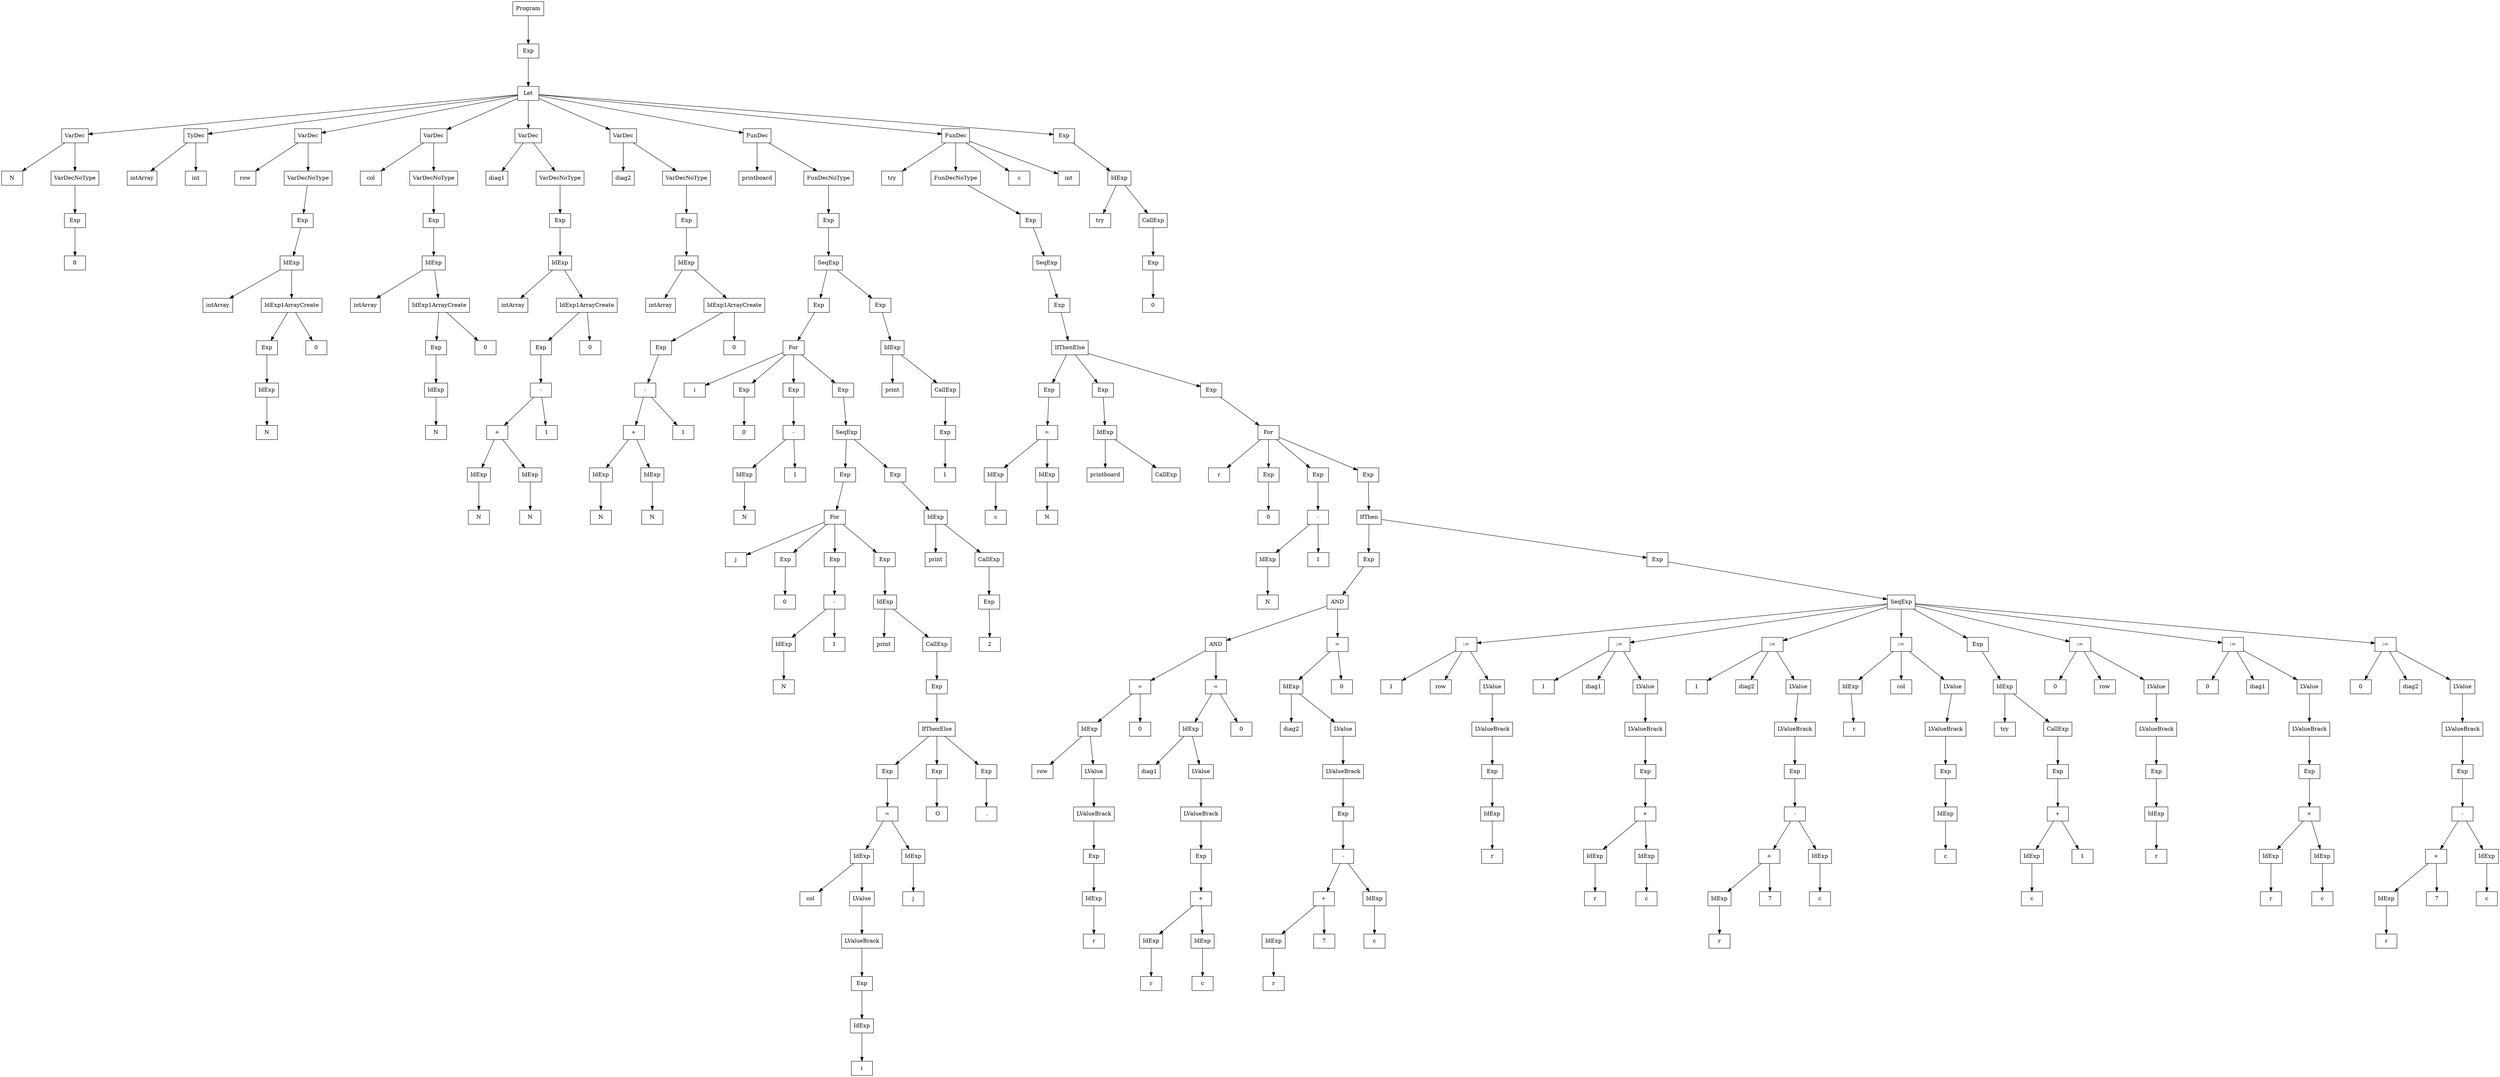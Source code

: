 digraph "ast"{

	nodesep=1;
	ranksep=1;

	N2 [label="Let", shape="box"];
	N3 [label="VarDec", shape="box"];
	N4 [label="N", shape="box"];
	N5 [label="VarDecNoType", shape="box"];
	N7 [label="8", shape="box"];
	N6 [label="Exp", shape="box"];
	N8 [label="TyDec", shape="box"];
	N9 [label="intArray", shape="box"];
	N10 [label="int", shape="box"];
	N11 [label="VarDec", shape="box"];
	N12 [label="row", shape="box"];
	N13 [label="VarDecNoType", shape="box"];
	N15 [label="IdExp", shape="box"];
	N16 [label="intArray", shape="box"];
	N17 [label="IdExp1ArrayCreate", shape="box"];
	N19 [label="IdExp", shape="box"];
	N20 [label="N", shape="box"];
	N18 [label="Exp", shape="box"];
	N21 [label="0", shape="box"];
	N14 [label="Exp", shape="box"];
	N22 [label="VarDec", shape="box"];
	N23 [label="col", shape="box"];
	N24 [label="VarDecNoType", shape="box"];
	N26 [label="IdExp", shape="box"];
	N27 [label="intArray", shape="box"];
	N28 [label="IdExp1ArrayCreate", shape="box"];
	N30 [label="IdExp", shape="box"];
	N31 [label="N", shape="box"];
	N29 [label="Exp", shape="box"];
	N32 [label="0", shape="box"];
	N25 [label="Exp", shape="box"];
	N33 [label="VarDec", shape="box"];
	N34 [label="diag1", shape="box"];
	N35 [label="VarDecNoType", shape="box"];
	N37 [label="IdExp", shape="box"];
	N38 [label="intArray", shape="box"];
	N39 [label="IdExp1ArrayCreate", shape="box"];
	N41 [label="-", shape="box"];
	N42 [label="+", shape="box"];
	N43 [label="IdExp", shape="box"];
	N44 [label="N", shape="box"];
	N45 [label="IdExp", shape="box"];
	N46 [label="N", shape="box"];
	N47 [label="1", shape="box"];
	N40 [label="Exp", shape="box"];
	N48 [label="0", shape="box"];
	N36 [label="Exp", shape="box"];
	N49 [label="VarDec", shape="box"];
	N50 [label="diag2", shape="box"];
	N51 [label="VarDecNoType", shape="box"];
	N53 [label="IdExp", shape="box"];
	N54 [label="intArray", shape="box"];
	N55 [label="IdExp1ArrayCreate", shape="box"];
	N57 [label="-", shape="box"];
	N58 [label="+", shape="box"];
	N59 [label="IdExp", shape="box"];
	N60 [label="N", shape="box"];
	N61 [label="IdExp", shape="box"];
	N62 [label="N", shape="box"];
	N63 [label="1", shape="box"];
	N56 [label="Exp", shape="box"];
	N64 [label="0", shape="box"];
	N52 [label="Exp", shape="box"];
	N65 [label="FunDec", shape="box"];
	N66 [label="printboard", shape="box"];
	N67 [label="FunDecNoType", shape="box"];
	N69 [label="SeqExp", shape="box"];
	N71 [label="For", shape="box"];
	N72 [label="i", shape="box"];
	N74 [label="0", shape="box"];
	N73 [label="Exp", shape="box"];
	N76 [label="-", shape="box"];
	N77 [label="IdExp", shape="box"];
	N78 [label="N", shape="box"];
	N79 [label="1", shape="box"];
	N75 [label="Exp", shape="box"];
	N81 [label="SeqExp", shape="box"];
	N83 [label="For", shape="box"];
	N84 [label="j", shape="box"];
	N86 [label="0", shape="box"];
	N85 [label="Exp", shape="box"];
	N88 [label="-", shape="box"];
	N89 [label="IdExp", shape="box"];
	N90 [label="N", shape="box"];
	N91 [label="1", shape="box"];
	N87 [label="Exp", shape="box"];
	N93 [label="IdExp", shape="box"];
	N94 [label="print", shape="box"];
	N95 [label="CallExp", shape="box"];
	N97 [label="IfThenElse", shape="box"];
	N99 [label="=", shape="box"];
	N100 [label="IdExp", shape="box"];
	N101 [label="col", shape="box"];
	N102 [label="LValue", shape="box"];
	N103 [label="LValueBrack", shape="box"];
	N105 [label="IdExp", shape="box"];
	N106 [label="i", shape="box"];
	N104 [label="Exp", shape="box"];
	N107 [label="IdExp", shape="box"];
	N108 [label="j", shape="box"];
	N98 [label="Exp", shape="box"];
	N110 [label=" O", shape="box"];
	N109 [label="Exp", shape="box"];
	N112 [label=" .", shape="box"];
	N111 [label="Exp", shape="box"];
	N96 [label="Exp", shape="box"];
	N92 [label="Exp", shape="box"];
	N82 [label="Exp", shape="box"];
	N114 [label="IdExp", shape="box"];
	N115 [label="print", shape="box"];
	N116 [label="CallExp", shape="box"];
	N118 [label="2", shape="box"];
	N117 [label="Exp", shape="box"];
	N113 [label="Exp", shape="box"];
	N80 [label="Exp", shape="box"];
	N70 [label="Exp", shape="box"];
	N120 [label="IdExp", shape="box"];
	N121 [label="print", shape="box"];
	N122 [label="CallExp", shape="box"];
	N124 [label="1", shape="box"];
	N123 [label="Exp", shape="box"];
	N119 [label="Exp", shape="box"];
	N68 [label="Exp", shape="box"];
	N125 [label="FunDec", shape="box"];
	N126 [label="try", shape="box"];
	N127 [label="FunDecNoType", shape="box"];
	N129 [label="SeqExp", shape="box"];
	N131 [label="IfThenElse", shape="box"];
	N133 [label="=", shape="box"];
	N134 [label="IdExp", shape="box"];
	N135 [label="c", shape="box"];
	N136 [label="IdExp", shape="box"];
	N137 [label="N", shape="box"];
	N132 [label="Exp", shape="box"];
	N139 [label="IdExp", shape="box"];
	N140 [label="printboard", shape="box"];
	N141 [label="CallExp", shape="box"];
	N138 [label="Exp", shape="box"];
	N143 [label="For", shape="box"];
	N144 [label="r", shape="box"];
	N146 [label="0", shape="box"];
	N145 [label="Exp", shape="box"];
	N148 [label="-", shape="box"];
	N149 [label="IdExp", shape="box"];
	N150 [label="N", shape="box"];
	N151 [label="1", shape="box"];
	N147 [label="Exp", shape="box"];
	N153 [label="IfThen", shape="box"];
	N155 [label="AND", shape="box"];
	N156 [label="AND", shape="box"];
	N157 [label="=", shape="box"];
	N158 [label="IdExp", shape="box"];
	N159 [label="row", shape="box"];
	N160 [label="LValue", shape="box"];
	N161 [label="LValueBrack", shape="box"];
	N163 [label="IdExp", shape="box"];
	N164 [label="r", shape="box"];
	N162 [label="Exp", shape="box"];
	N165 [label="0", shape="box"];
	N166 [label="=", shape="box"];
	N167 [label="IdExp", shape="box"];
	N168 [label="diag1", shape="box"];
	N169 [label="LValue", shape="box"];
	N170 [label="LValueBrack", shape="box"];
	N172 [label="+", shape="box"];
	N173 [label="IdExp", shape="box"];
	N174 [label="r", shape="box"];
	N175 [label="IdExp", shape="box"];
	N176 [label="c", shape="box"];
	N171 [label="Exp", shape="box"];
	N177 [label="0", shape="box"];
	N178 [label="=", shape="box"];
	N179 [label="IdExp", shape="box"];
	N180 [label="diag2", shape="box"];
	N181 [label="LValue", shape="box"];
	N182 [label="LValueBrack", shape="box"];
	N184 [label="-", shape="box"];
	N185 [label="+", shape="box"];
	N186 [label="IdExp", shape="box"];
	N187 [label="r", shape="box"];
	N188 [label="7", shape="box"];
	N189 [label="IdExp", shape="box"];
	N190 [label="c", shape="box"];
	N183 [label="Exp", shape="box"];
	N191 [label="0", shape="box"];
	N154 [label="Exp", shape="box"];
	N193 [label="SeqExp", shape="box"];
	N195 [label="1", shape="box"];
	N194 [label=":=", shape="box"];
	N196 [label="row", shape="box"];
	N197 [label="LValue", shape="box"];
	N198 [label="LValueBrack", shape="box"];
	N200 [label="IdExp", shape="box"];
	N201 [label="r", shape="box"];
	N199 [label="Exp", shape="box"];
	N203 [label="1", shape="box"];
	N202 [label=":=", shape="box"];
	N204 [label="diag1", shape="box"];
	N205 [label="LValue", shape="box"];
	N206 [label="LValueBrack", shape="box"];
	N208 [label="+", shape="box"];
	N209 [label="IdExp", shape="box"];
	N210 [label="r", shape="box"];
	N211 [label="IdExp", shape="box"];
	N212 [label="c", shape="box"];
	N207 [label="Exp", shape="box"];
	N214 [label="1", shape="box"];
	N213 [label=":=", shape="box"];
	N215 [label="diag2", shape="box"];
	N216 [label="LValue", shape="box"];
	N217 [label="LValueBrack", shape="box"];
	N219 [label="-", shape="box"];
	N220 [label="+", shape="box"];
	N221 [label="IdExp", shape="box"];
	N222 [label="r", shape="box"];
	N223 [label="7", shape="box"];
	N224 [label="IdExp", shape="box"];
	N225 [label="c", shape="box"];
	N218 [label="Exp", shape="box"];
	N227 [label="IdExp", shape="box"];
	N228 [label="r", shape="box"];
	N226 [label=":=", shape="box"];
	N229 [label="col", shape="box"];
	N230 [label="LValue", shape="box"];
	N231 [label="LValueBrack", shape="box"];
	N233 [label="IdExp", shape="box"];
	N234 [label="c", shape="box"];
	N232 [label="Exp", shape="box"];
	N236 [label="IdExp", shape="box"];
	N237 [label="try", shape="box"];
	N238 [label="CallExp", shape="box"];
	N240 [label="+", shape="box"];
	N241 [label="IdExp", shape="box"];
	N242 [label="c", shape="box"];
	N243 [label="1", shape="box"];
	N239 [label="Exp", shape="box"];
	N235 [label="Exp", shape="box"];
	N245 [label="0", shape="box"];
	N244 [label=":=", shape="box"];
	N246 [label="row", shape="box"];
	N247 [label="LValue", shape="box"];
	N248 [label="LValueBrack", shape="box"];
	N250 [label="IdExp", shape="box"];
	N251 [label="r", shape="box"];
	N249 [label="Exp", shape="box"];
	N253 [label="0", shape="box"];
	N252 [label=":=", shape="box"];
	N254 [label="diag1", shape="box"];
	N255 [label="LValue", shape="box"];
	N256 [label="LValueBrack", shape="box"];
	N258 [label="+", shape="box"];
	N259 [label="IdExp", shape="box"];
	N260 [label="r", shape="box"];
	N261 [label="IdExp", shape="box"];
	N262 [label="c", shape="box"];
	N257 [label="Exp", shape="box"];
	N264 [label="0", shape="box"];
	N263 [label=":=", shape="box"];
	N265 [label="diag2", shape="box"];
	N266 [label="LValue", shape="box"];
	N267 [label="LValueBrack", shape="box"];
	N269 [label="-", shape="box"];
	N270 [label="+", shape="box"];
	N271 [label="IdExp", shape="box"];
	N272 [label="r", shape="box"];
	N273 [label="7", shape="box"];
	N274 [label="IdExp", shape="box"];
	N275 [label="c", shape="box"];
	N268 [label="Exp", shape="box"];
	N192 [label="Exp", shape="box"];
	N152 [label="Exp", shape="box"];
	N142 [label="Exp", shape="box"];
	N130 [label="Exp", shape="box"];
	N128 [label="Exp", shape="box"];
	N276 [label="c", shape="box"];
	N277 [label="int", shape="box"];
	N279 [label="IdExp", shape="box"];
	N280 [label="try", shape="box"];
	N281 [label="CallExp", shape="box"];
	N283 [label="0", shape="box"];
	N282 [label="Exp", shape="box"];
	N278 [label="Exp", shape="box"];
	N1 [label="Exp", shape="box"];
	N0 [label="Program", shape="box"];

	N6 -> N7; 
	N5 -> N6; 
	N3 -> N4; 
	N3 -> N5; 
	N2 -> N3; 
	N8 -> N9; 
	N8 -> N10; 
	N2 -> N8; 
	N15 -> N16; 
	N19 -> N20; 
	N18 -> N19; 
	N17 -> N18; 
	N17 -> N21; 
	N15 -> N17; 
	N14 -> N15; 
	N13 -> N14; 
	N11 -> N12; 
	N11 -> N13; 
	N2 -> N11; 
	N26 -> N27; 
	N30 -> N31; 
	N29 -> N30; 
	N28 -> N29; 
	N28 -> N32; 
	N26 -> N28; 
	N25 -> N26; 
	N24 -> N25; 
	N22 -> N23; 
	N22 -> N24; 
	N2 -> N22; 
	N37 -> N38; 
	N43 -> N44; 
	N45 -> N46; 
	N42 -> N43; 
	N42 -> N45; 
	N41 -> N42; 
	N41 -> N47; 
	N40 -> N41; 
	N39 -> N40; 
	N39 -> N48; 
	N37 -> N39; 
	N36 -> N37; 
	N35 -> N36; 
	N33 -> N34; 
	N33 -> N35; 
	N2 -> N33; 
	N53 -> N54; 
	N59 -> N60; 
	N61 -> N62; 
	N58 -> N59; 
	N58 -> N61; 
	N57 -> N58; 
	N57 -> N63; 
	N56 -> N57; 
	N55 -> N56; 
	N55 -> N64; 
	N53 -> N55; 
	N52 -> N53; 
	N51 -> N52; 
	N49 -> N50; 
	N49 -> N51; 
	N2 -> N49; 
	N73 -> N74; 
	N77 -> N78; 
	N76 -> N77; 
	N76 -> N79; 
	N75 -> N76; 
	N85 -> N86; 
	N89 -> N90; 
	N88 -> N89; 
	N88 -> N91; 
	N87 -> N88; 
	N93 -> N94; 
	N100 -> N101; 
	N105 -> N106; 
	N104 -> N105; 
	N103 -> N104; 
	N102 -> N103; 
	N100 -> N102; 
	N107 -> N108; 
	N99 -> N100; 
	N99 -> N107; 
	N98 -> N99; 
	N109 -> N110; 
	N111 -> N112; 
	N97 -> N98; 
	N97 -> N109; 
	N97 -> N111; 
	N96 -> N97; 
	N95 -> N96; 
	N93 -> N95; 
	N92 -> N93; 
	N83 -> N84; 
	N83 -> N85; 
	N83 -> N87; 
	N83 -> N92; 
	N82 -> N83; 
	N81 -> N82; 
	N114 -> N115; 
	N117 -> N118; 
	N116 -> N117; 
	N114 -> N116; 
	N113 -> N114; 
	N81 -> N113; 
	N80 -> N81; 
	N71 -> N72; 
	N71 -> N73; 
	N71 -> N75; 
	N71 -> N80; 
	N70 -> N71; 
	N69 -> N70; 
	N120 -> N121; 
	N123 -> N124; 
	N122 -> N123; 
	N120 -> N122; 
	N119 -> N120; 
	N69 -> N119; 
	N68 -> N69; 
	N67 -> N68; 
	N65 -> N66; 
	N65 -> N67; 
	N2 -> N65; 
	N134 -> N135; 
	N136 -> N137; 
	N133 -> N134; 
	N133 -> N136; 
	N132 -> N133; 
	N139 -> N140; 
	N139 -> N141; 
	N138 -> N139; 
	N145 -> N146; 
	N149 -> N150; 
	N148 -> N149; 
	N148 -> N151; 
	N147 -> N148; 
	N158 -> N159; 
	N163 -> N164; 
	N162 -> N163; 
	N161 -> N162; 
	N160 -> N161; 
	N158 -> N160; 
	N157 -> N158; 
	N157 -> N165; 
	N167 -> N168; 
	N173 -> N174; 
	N175 -> N176; 
	N172 -> N173; 
	N172 -> N175; 
	N171 -> N172; 
	N170 -> N171; 
	N169 -> N170; 
	N167 -> N169; 
	N166 -> N167; 
	N166 -> N177; 
	N156 -> N157; 
	N156 -> N166; 
	N179 -> N180; 
	N186 -> N187; 
	N185 -> N186; 
	N185 -> N188; 
	N189 -> N190; 
	N184 -> N185; 
	N184 -> N189; 
	N183 -> N184; 
	N182 -> N183; 
	N181 -> N182; 
	N179 -> N181; 
	N178 -> N179; 
	N178 -> N191; 
	N155 -> N156; 
	N155 -> N178; 
	N154 -> N155; 
	N194 -> N195; 
	N194 -> N196; 
	N200 -> N201; 
	N199 -> N200; 
	N198 -> N199; 
	N197 -> N198; 
	N194 -> N197; 
	N193 -> N194; 
	N202 -> N203; 
	N202 -> N204; 
	N209 -> N210; 
	N211 -> N212; 
	N208 -> N209; 
	N208 -> N211; 
	N207 -> N208; 
	N206 -> N207; 
	N205 -> N206; 
	N202 -> N205; 
	N193 -> N202; 
	N213 -> N214; 
	N213 -> N215; 
	N221 -> N222; 
	N220 -> N221; 
	N220 -> N223; 
	N224 -> N225; 
	N219 -> N220; 
	N219 -> N224; 
	N218 -> N219; 
	N217 -> N218; 
	N216 -> N217; 
	N213 -> N216; 
	N193 -> N213; 
	N227 -> N228; 
	N226 -> N227; 
	N226 -> N229; 
	N233 -> N234; 
	N232 -> N233; 
	N231 -> N232; 
	N230 -> N231; 
	N226 -> N230; 
	N193 -> N226; 
	N236 -> N237; 
	N241 -> N242; 
	N240 -> N241; 
	N240 -> N243; 
	N239 -> N240; 
	N238 -> N239; 
	N236 -> N238; 
	N235 -> N236; 
	N193 -> N235; 
	N244 -> N245; 
	N244 -> N246; 
	N250 -> N251; 
	N249 -> N250; 
	N248 -> N249; 
	N247 -> N248; 
	N244 -> N247; 
	N193 -> N244; 
	N252 -> N253; 
	N252 -> N254; 
	N259 -> N260; 
	N261 -> N262; 
	N258 -> N259; 
	N258 -> N261; 
	N257 -> N258; 
	N256 -> N257; 
	N255 -> N256; 
	N252 -> N255; 
	N193 -> N252; 
	N263 -> N264; 
	N263 -> N265; 
	N271 -> N272; 
	N270 -> N271; 
	N270 -> N273; 
	N274 -> N275; 
	N269 -> N270; 
	N269 -> N274; 
	N268 -> N269; 
	N267 -> N268; 
	N266 -> N267; 
	N263 -> N266; 
	N193 -> N263; 
	N192 -> N193; 
	N153 -> N154; 
	N153 -> N192; 
	N152 -> N153; 
	N143 -> N144; 
	N143 -> N145; 
	N143 -> N147; 
	N143 -> N152; 
	N142 -> N143; 
	N131 -> N132; 
	N131 -> N138; 
	N131 -> N142; 
	N130 -> N131; 
	N129 -> N130; 
	N128 -> N129; 
	N127 -> N128; 
	N125 -> N126; 
	N125 -> N127; 
	N125 -> N276; 
	N125 -> N277; 
	N2 -> N125; 
	N279 -> N280; 
	N282 -> N283; 
	N281 -> N282; 
	N279 -> N281; 
	N278 -> N279; 
	N2 -> N278; 
	N1 -> N2; 
	N0 -> N1; 
}